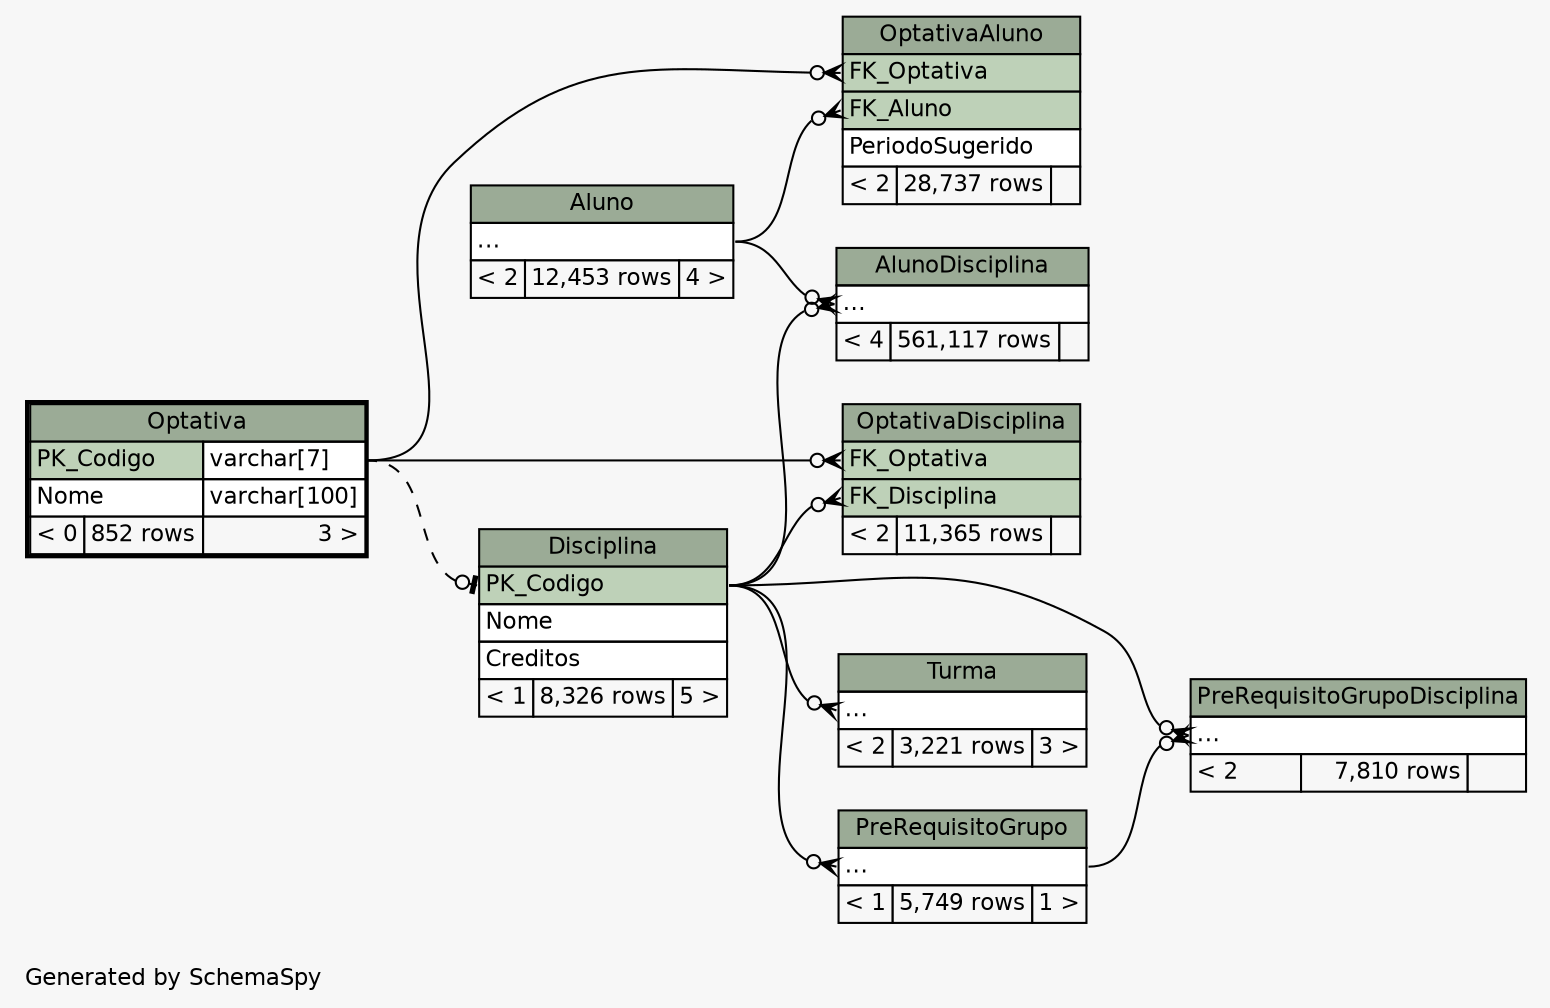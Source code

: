 // dot 2.36.0 on Linux 3.13.0-24-generic
// SchemaSpy rev 590
digraph "impliedTwoDegreesRelationshipsDiagram" {
  graph [
    rankdir="RL"
    bgcolor="#f7f7f7"
    label="\nGenerated by SchemaSpy"
    labeljust="l"
    nodesep="0.18"
    ranksep="0.46"
    fontname="Helvetica"
    fontsize="11"
  ];
  node [
    fontname="Helvetica"
    fontsize="11"
    shape="plaintext"
  ];
  edge [
    arrowsize="0.8"
  ];
  "AlunoDisciplina":"elipses":w -> "Aluno":"elipses":e [arrowhead=none dir=back arrowtail=crowodot];
  "AlunoDisciplina":"elipses":w -> "Disciplina":"PK_Codigo":e [arrowhead=none dir=back arrowtail=crowodot];
  "Disciplina":"PK_Codigo":w -> "Optativa":"PK_Codigo.type":e [arrowhead=none dir=back arrowtail=teeodot style=dashed];
  "OptativaAluno":"FK_Aluno":w -> "Aluno":"elipses":e [arrowhead=none dir=back arrowtail=crowodot];
  "OptativaAluno":"FK_Optativa":w -> "Optativa":"PK_Codigo.type":e [arrowhead=none dir=back arrowtail=crowodot];
  "OptativaDisciplina":"FK_Disciplina":w -> "Disciplina":"PK_Codigo":e [arrowhead=none dir=back arrowtail=crowodot];
  "OptativaDisciplina":"FK_Optativa":w -> "Optativa":"PK_Codigo.type":e [arrowhead=none dir=back arrowtail=crowodot];
  "PreRequisitoGrupo":"elipses":w -> "Disciplina":"PK_Codigo":e [arrowhead=none dir=back arrowtail=crowodot];
  "PreRequisitoGrupoDisciplina":"elipses":w -> "Disciplina":"PK_Codigo":e [arrowhead=none dir=back arrowtail=crowodot];
  "PreRequisitoGrupoDisciplina":"elipses":w -> "PreRequisitoGrupo":"elipses":e [arrowhead=none dir=back arrowtail=crowodot];
  "Turma":"elipses":w -> "Disciplina":"PK_Codigo":e [arrowhead=none dir=back arrowtail=crowodot];
  "Aluno" [
    label=<
    <TABLE BORDER="0" CELLBORDER="1" CELLSPACING="0" BGCOLOR="#ffffff">
      <TR><TD COLSPAN="3" BGCOLOR="#9bab96" ALIGN="CENTER">Aluno</TD></TR>
      <TR><TD PORT="elipses" COLSPAN="3" ALIGN="LEFT">...</TD></TR>
      <TR><TD ALIGN="LEFT" BGCOLOR="#f7f7f7">&lt; 2</TD><TD ALIGN="RIGHT" BGCOLOR="#f7f7f7">12,453 rows</TD><TD ALIGN="RIGHT" BGCOLOR="#f7f7f7">4 &gt;</TD></TR>
    </TABLE>>
    URL="Aluno.html"
    tooltip="Aluno"
  ];
  "AlunoDisciplina" [
    label=<
    <TABLE BORDER="0" CELLBORDER="1" CELLSPACING="0" BGCOLOR="#ffffff">
      <TR><TD COLSPAN="3" BGCOLOR="#9bab96" ALIGN="CENTER">AlunoDisciplina</TD></TR>
      <TR><TD PORT="elipses" COLSPAN="3" ALIGN="LEFT">...</TD></TR>
      <TR><TD ALIGN="LEFT" BGCOLOR="#f7f7f7">&lt; 4</TD><TD ALIGN="RIGHT" BGCOLOR="#f7f7f7">561,117 rows</TD><TD ALIGN="RIGHT" BGCOLOR="#f7f7f7">  </TD></TR>
    </TABLE>>
    URL="AlunoDisciplina.html"
    tooltip="AlunoDisciplina"
  ];
  "Disciplina" [
    label=<
    <TABLE BORDER="0" CELLBORDER="1" CELLSPACING="0" BGCOLOR="#ffffff">
      <TR><TD COLSPAN="3" BGCOLOR="#9bab96" ALIGN="CENTER">Disciplina</TD></TR>
      <TR><TD PORT="PK_Codigo" COLSPAN="3" BGCOLOR="#bed1b8" ALIGN="LEFT">PK_Codigo</TD></TR>
      <TR><TD PORT="Nome" COLSPAN="3" ALIGN="LEFT">Nome</TD></TR>
      <TR><TD PORT="Creditos" COLSPAN="3" ALIGN="LEFT">Creditos</TD></TR>
      <TR><TD ALIGN="LEFT" BGCOLOR="#f7f7f7">&lt; 1</TD><TD ALIGN="RIGHT" BGCOLOR="#f7f7f7">8,326 rows</TD><TD ALIGN="RIGHT" BGCOLOR="#f7f7f7">5 &gt;</TD></TR>
    </TABLE>>
    URL="Disciplina.html"
    tooltip="Disciplina"
  ];
  "Optativa" [
    label=<
    <TABLE BORDER="2" CELLBORDER="1" CELLSPACING="0" BGCOLOR="#ffffff">
      <TR><TD COLSPAN="3" BGCOLOR="#9bab96" ALIGN="CENTER">Optativa</TD></TR>
      <TR><TD PORT="PK_Codigo" COLSPAN="2" BGCOLOR="#bed1b8" ALIGN="LEFT">PK_Codigo</TD><TD PORT="PK_Codigo.type" ALIGN="LEFT">varchar[7]</TD></TR>
      <TR><TD PORT="Nome" COLSPAN="2" ALIGN="LEFT">Nome</TD><TD PORT="Nome.type" ALIGN="LEFT">varchar[100]</TD></TR>
      <TR><TD ALIGN="LEFT" BGCOLOR="#f7f7f7">&lt; 0</TD><TD ALIGN="RIGHT" BGCOLOR="#f7f7f7">852 rows</TD><TD ALIGN="RIGHT" BGCOLOR="#f7f7f7">3 &gt;</TD></TR>
    </TABLE>>
    URL="Optativa.html"
    tooltip="Optativa"
  ];
  "OptativaAluno" [
    label=<
    <TABLE BORDER="0" CELLBORDER="1" CELLSPACING="0" BGCOLOR="#ffffff">
      <TR><TD COLSPAN="3" BGCOLOR="#9bab96" ALIGN="CENTER">OptativaAluno</TD></TR>
      <TR><TD PORT="FK_Optativa" COLSPAN="3" BGCOLOR="#bed1b8" ALIGN="LEFT">FK_Optativa</TD></TR>
      <TR><TD PORT="FK_Aluno" COLSPAN="3" BGCOLOR="#bed1b8" ALIGN="LEFT">FK_Aluno</TD></TR>
      <TR><TD PORT="PeriodoSugerido" COLSPAN="3" ALIGN="LEFT">PeriodoSugerido</TD></TR>
      <TR><TD ALIGN="LEFT" BGCOLOR="#f7f7f7">&lt; 2</TD><TD ALIGN="RIGHT" BGCOLOR="#f7f7f7">28,737 rows</TD><TD ALIGN="RIGHT" BGCOLOR="#f7f7f7">  </TD></TR>
    </TABLE>>
    URL="OptativaAluno.html"
    tooltip="OptativaAluno"
  ];
  "OptativaDisciplina" [
    label=<
    <TABLE BORDER="0" CELLBORDER="1" CELLSPACING="0" BGCOLOR="#ffffff">
      <TR><TD COLSPAN="3" BGCOLOR="#9bab96" ALIGN="CENTER">OptativaDisciplina</TD></TR>
      <TR><TD PORT="FK_Optativa" COLSPAN="3" BGCOLOR="#bed1b8" ALIGN="LEFT">FK_Optativa</TD></TR>
      <TR><TD PORT="FK_Disciplina" COLSPAN="3" BGCOLOR="#bed1b8" ALIGN="LEFT">FK_Disciplina</TD></TR>
      <TR><TD ALIGN="LEFT" BGCOLOR="#f7f7f7">&lt; 2</TD><TD ALIGN="RIGHT" BGCOLOR="#f7f7f7">11,365 rows</TD><TD ALIGN="RIGHT" BGCOLOR="#f7f7f7">  </TD></TR>
    </TABLE>>
    URL="OptativaDisciplina.html"
    tooltip="OptativaDisciplina"
  ];
  "PreRequisitoGrupo" [
    label=<
    <TABLE BORDER="0" CELLBORDER="1" CELLSPACING="0" BGCOLOR="#ffffff">
      <TR><TD COLSPAN="3" BGCOLOR="#9bab96" ALIGN="CENTER">PreRequisitoGrupo</TD></TR>
      <TR><TD PORT="elipses" COLSPAN="3" ALIGN="LEFT">...</TD></TR>
      <TR><TD ALIGN="LEFT" BGCOLOR="#f7f7f7">&lt; 1</TD><TD ALIGN="RIGHT" BGCOLOR="#f7f7f7">5,749 rows</TD><TD ALIGN="RIGHT" BGCOLOR="#f7f7f7">1 &gt;</TD></TR>
    </TABLE>>
    URL="PreRequisitoGrupo.html"
    tooltip="PreRequisitoGrupo"
  ];
  "PreRequisitoGrupoDisciplina" [
    label=<
    <TABLE BORDER="0" CELLBORDER="1" CELLSPACING="0" BGCOLOR="#ffffff">
      <TR><TD COLSPAN="3" BGCOLOR="#9bab96" ALIGN="CENTER">PreRequisitoGrupoDisciplina</TD></TR>
      <TR><TD PORT="elipses" COLSPAN="3" ALIGN="LEFT">...</TD></TR>
      <TR><TD ALIGN="LEFT" BGCOLOR="#f7f7f7">&lt; 2</TD><TD ALIGN="RIGHT" BGCOLOR="#f7f7f7">7,810 rows</TD><TD ALIGN="RIGHT" BGCOLOR="#f7f7f7">  </TD></TR>
    </TABLE>>
    URL="PreRequisitoGrupoDisciplina.html"
    tooltip="PreRequisitoGrupoDisciplina"
  ];
  "Turma" [
    label=<
    <TABLE BORDER="0" CELLBORDER="1" CELLSPACING="0" BGCOLOR="#ffffff">
      <TR><TD COLSPAN="3" BGCOLOR="#9bab96" ALIGN="CENTER">Turma</TD></TR>
      <TR><TD PORT="elipses" COLSPAN="3" ALIGN="LEFT">...</TD></TR>
      <TR><TD ALIGN="LEFT" BGCOLOR="#f7f7f7">&lt; 2</TD><TD ALIGN="RIGHT" BGCOLOR="#f7f7f7">3,221 rows</TD><TD ALIGN="RIGHT" BGCOLOR="#f7f7f7">3 &gt;</TD></TR>
    </TABLE>>
    URL="Turma.html"
    tooltip="Turma"
  ];
}

